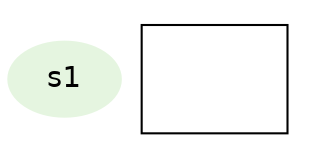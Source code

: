 digraph {
fontname="Helvetica";
node[style=filled, fontname="Helvetica", colorscheme=greens3, color=1];
s1;
subgraph cluster_key {
ds[shape=plaintext, style=solid,label=""];}
}